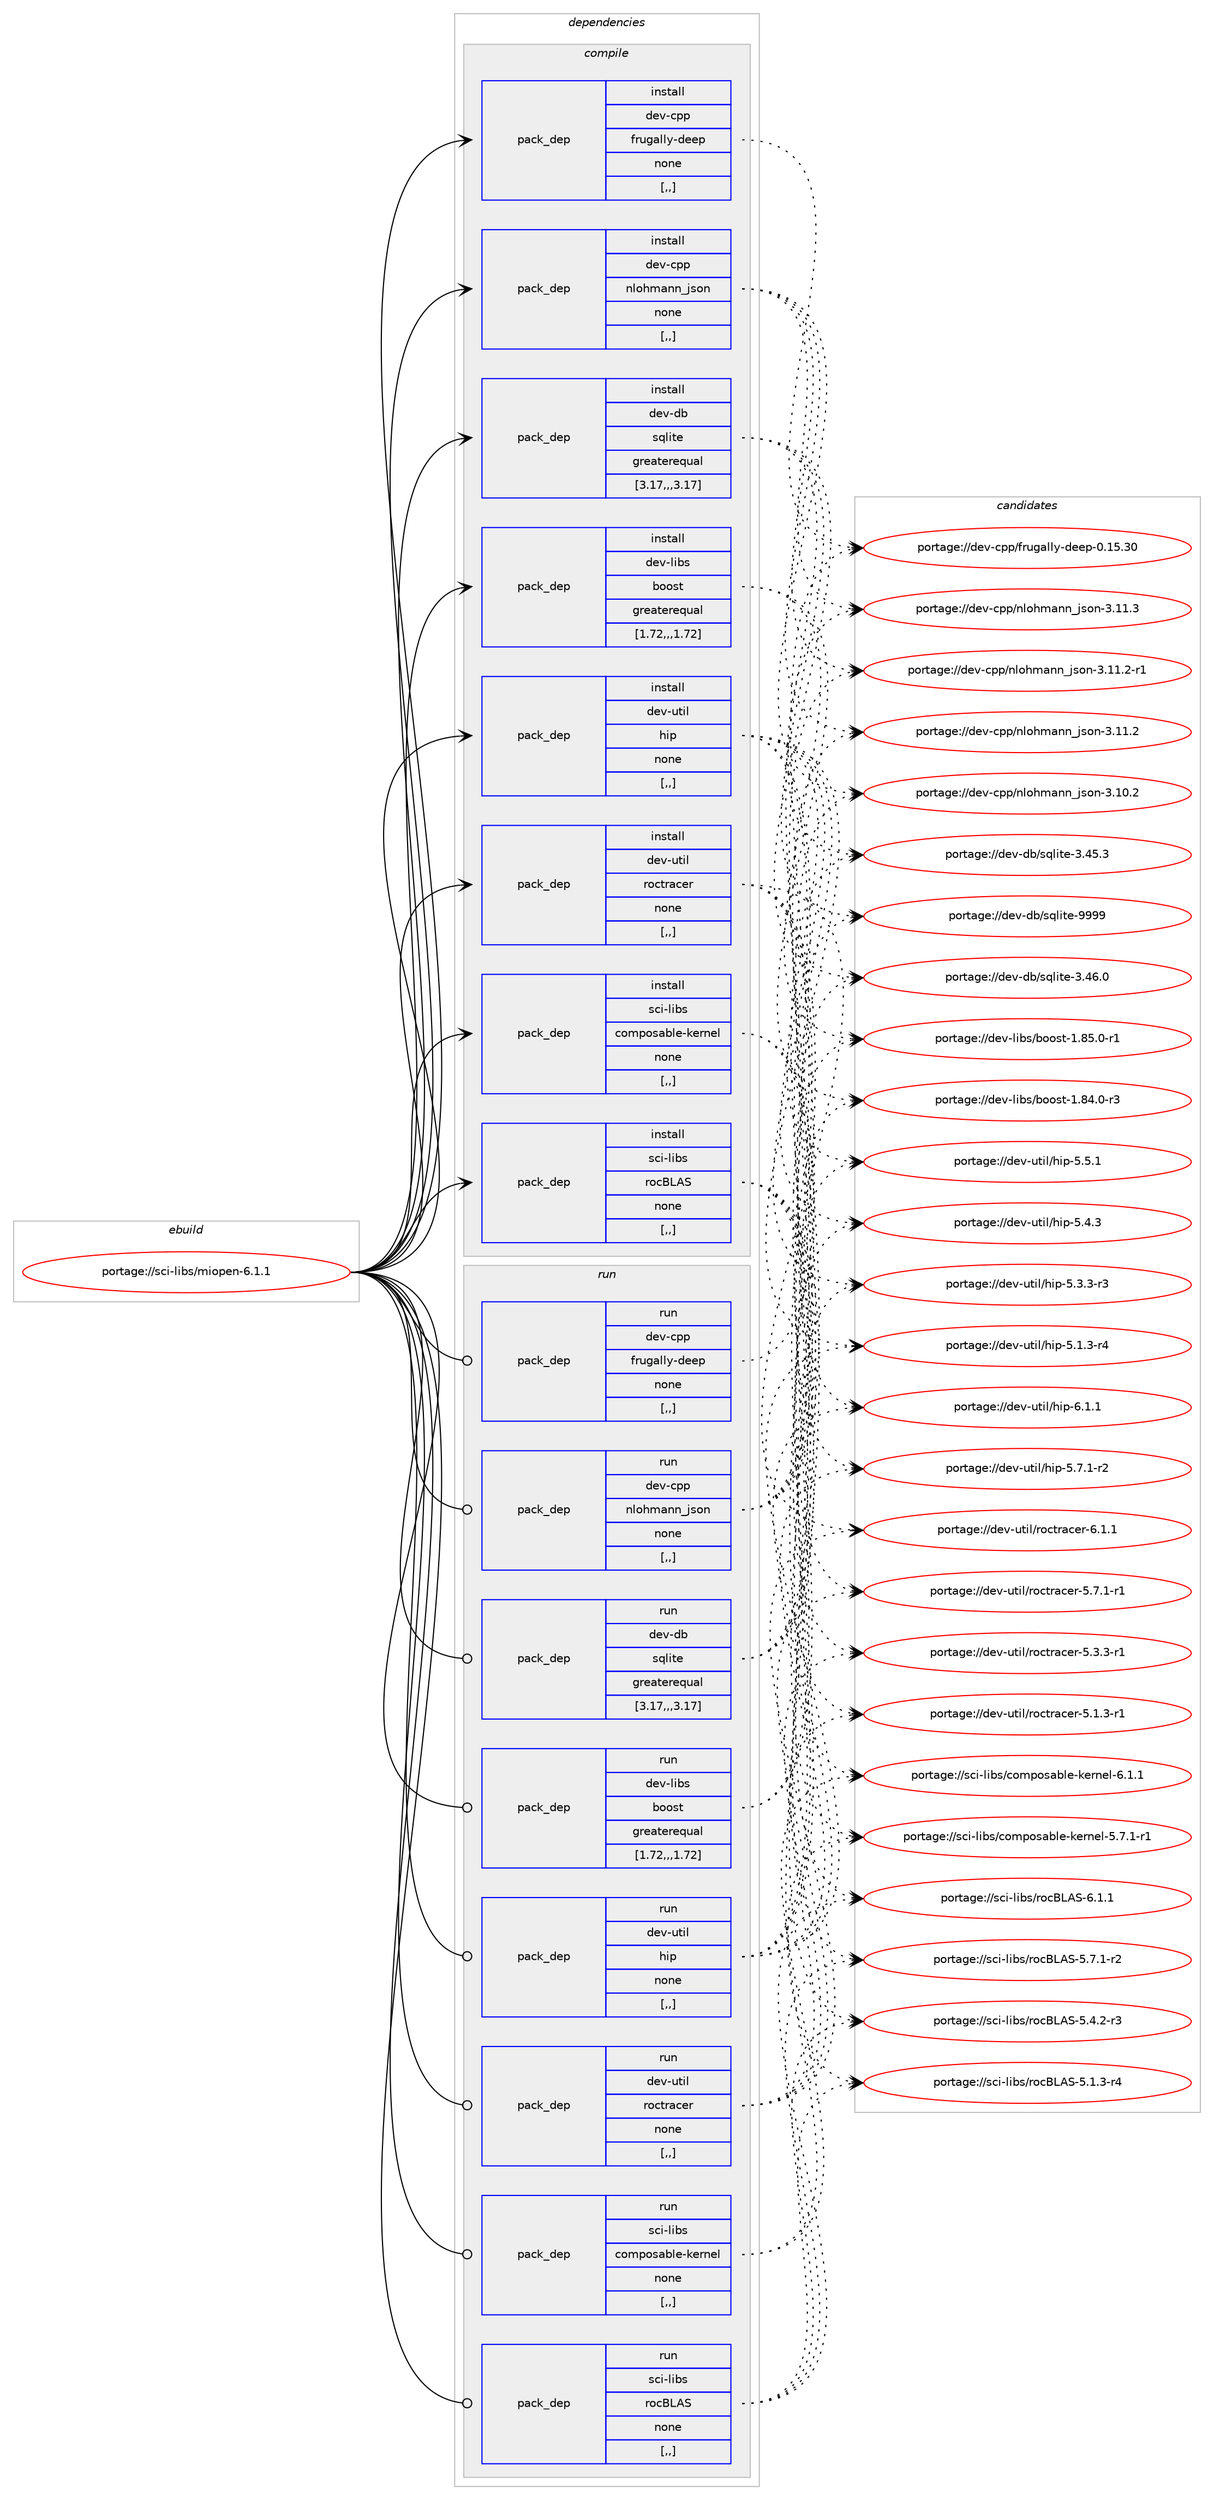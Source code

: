 digraph prolog {

# *************
# Graph options
# *************

newrank=true;
concentrate=true;
compound=true;
graph [rankdir=LR,fontname=Helvetica,fontsize=10,ranksep=1.5];#, ranksep=2.5, nodesep=0.2];
edge  [arrowhead=vee];
node  [fontname=Helvetica,fontsize=10];

# **********
# The ebuild
# **********

subgraph cluster_leftcol {
color=gray;
label=<<i>ebuild</i>>;
id [label="portage://sci-libs/miopen-6.1.1", color=red, width=4, href="../sci-libs/miopen-6.1.1.svg"];
}

# ****************
# The dependencies
# ****************

subgraph cluster_midcol {
color=gray;
label=<<i>dependencies</i>>;
subgraph cluster_compile {
fillcolor="#eeeeee";
style=filled;
label=<<i>compile</i>>;
subgraph pack292689 {
dependency401963 [label=<<TABLE BORDER="0" CELLBORDER="1" CELLSPACING="0" CELLPADDING="4" WIDTH="220"><TR><TD ROWSPAN="6" CELLPADDING="30">pack_dep</TD></TR><TR><TD WIDTH="110">install</TD></TR><TR><TD>dev-cpp</TD></TR><TR><TD>frugally-deep</TD></TR><TR><TD>none</TD></TR><TR><TD>[,,]</TD></TR></TABLE>>, shape=none, color=blue];
}
id:e -> dependency401963:w [weight=20,style="solid",arrowhead="vee"];
subgraph pack292690 {
dependency401964 [label=<<TABLE BORDER="0" CELLBORDER="1" CELLSPACING="0" CELLPADDING="4" WIDTH="220"><TR><TD ROWSPAN="6" CELLPADDING="30">pack_dep</TD></TR><TR><TD WIDTH="110">install</TD></TR><TR><TD>dev-cpp</TD></TR><TR><TD>nlohmann_json</TD></TR><TR><TD>none</TD></TR><TR><TD>[,,]</TD></TR></TABLE>>, shape=none, color=blue];
}
id:e -> dependency401964:w [weight=20,style="solid",arrowhead="vee"];
subgraph pack292691 {
dependency401965 [label=<<TABLE BORDER="0" CELLBORDER="1" CELLSPACING="0" CELLPADDING="4" WIDTH="220"><TR><TD ROWSPAN="6" CELLPADDING="30">pack_dep</TD></TR><TR><TD WIDTH="110">install</TD></TR><TR><TD>dev-db</TD></TR><TR><TD>sqlite</TD></TR><TR><TD>greaterequal</TD></TR><TR><TD>[3.17,,,3.17]</TD></TR></TABLE>>, shape=none, color=blue];
}
id:e -> dependency401965:w [weight=20,style="solid",arrowhead="vee"];
subgraph pack292692 {
dependency401966 [label=<<TABLE BORDER="0" CELLBORDER="1" CELLSPACING="0" CELLPADDING="4" WIDTH="220"><TR><TD ROWSPAN="6" CELLPADDING="30">pack_dep</TD></TR><TR><TD WIDTH="110">install</TD></TR><TR><TD>dev-libs</TD></TR><TR><TD>boost</TD></TR><TR><TD>greaterequal</TD></TR><TR><TD>[1.72,,,1.72]</TD></TR></TABLE>>, shape=none, color=blue];
}
id:e -> dependency401966:w [weight=20,style="solid",arrowhead="vee"];
subgraph pack292693 {
dependency401967 [label=<<TABLE BORDER="0" CELLBORDER="1" CELLSPACING="0" CELLPADDING="4" WIDTH="220"><TR><TD ROWSPAN="6" CELLPADDING="30">pack_dep</TD></TR><TR><TD WIDTH="110">install</TD></TR><TR><TD>dev-util</TD></TR><TR><TD>hip</TD></TR><TR><TD>none</TD></TR><TR><TD>[,,]</TD></TR></TABLE>>, shape=none, color=blue];
}
id:e -> dependency401967:w [weight=20,style="solid",arrowhead="vee"];
subgraph pack292694 {
dependency401968 [label=<<TABLE BORDER="0" CELLBORDER="1" CELLSPACING="0" CELLPADDING="4" WIDTH="220"><TR><TD ROWSPAN="6" CELLPADDING="30">pack_dep</TD></TR><TR><TD WIDTH="110">install</TD></TR><TR><TD>dev-util</TD></TR><TR><TD>roctracer</TD></TR><TR><TD>none</TD></TR><TR><TD>[,,]</TD></TR></TABLE>>, shape=none, color=blue];
}
id:e -> dependency401968:w [weight=20,style="solid",arrowhead="vee"];
subgraph pack292695 {
dependency401969 [label=<<TABLE BORDER="0" CELLBORDER="1" CELLSPACING="0" CELLPADDING="4" WIDTH="220"><TR><TD ROWSPAN="6" CELLPADDING="30">pack_dep</TD></TR><TR><TD WIDTH="110">install</TD></TR><TR><TD>sci-libs</TD></TR><TR><TD>composable-kernel</TD></TR><TR><TD>none</TD></TR><TR><TD>[,,]</TD></TR></TABLE>>, shape=none, color=blue];
}
id:e -> dependency401969:w [weight=20,style="solid",arrowhead="vee"];
subgraph pack292696 {
dependency401970 [label=<<TABLE BORDER="0" CELLBORDER="1" CELLSPACING="0" CELLPADDING="4" WIDTH="220"><TR><TD ROWSPAN="6" CELLPADDING="30">pack_dep</TD></TR><TR><TD WIDTH="110">install</TD></TR><TR><TD>sci-libs</TD></TR><TR><TD>rocBLAS</TD></TR><TR><TD>none</TD></TR><TR><TD>[,,]</TD></TR></TABLE>>, shape=none, color=blue];
}
id:e -> dependency401970:w [weight=20,style="solid",arrowhead="vee"];
}
subgraph cluster_compileandrun {
fillcolor="#eeeeee";
style=filled;
label=<<i>compile and run</i>>;
}
subgraph cluster_run {
fillcolor="#eeeeee";
style=filled;
label=<<i>run</i>>;
subgraph pack292697 {
dependency401971 [label=<<TABLE BORDER="0" CELLBORDER="1" CELLSPACING="0" CELLPADDING="4" WIDTH="220"><TR><TD ROWSPAN="6" CELLPADDING="30">pack_dep</TD></TR><TR><TD WIDTH="110">run</TD></TR><TR><TD>dev-cpp</TD></TR><TR><TD>frugally-deep</TD></TR><TR><TD>none</TD></TR><TR><TD>[,,]</TD></TR></TABLE>>, shape=none, color=blue];
}
id:e -> dependency401971:w [weight=20,style="solid",arrowhead="odot"];
subgraph pack292698 {
dependency401972 [label=<<TABLE BORDER="0" CELLBORDER="1" CELLSPACING="0" CELLPADDING="4" WIDTH="220"><TR><TD ROWSPAN="6" CELLPADDING="30">pack_dep</TD></TR><TR><TD WIDTH="110">run</TD></TR><TR><TD>dev-cpp</TD></TR><TR><TD>nlohmann_json</TD></TR><TR><TD>none</TD></TR><TR><TD>[,,]</TD></TR></TABLE>>, shape=none, color=blue];
}
id:e -> dependency401972:w [weight=20,style="solid",arrowhead="odot"];
subgraph pack292699 {
dependency401973 [label=<<TABLE BORDER="0" CELLBORDER="1" CELLSPACING="0" CELLPADDING="4" WIDTH="220"><TR><TD ROWSPAN="6" CELLPADDING="30">pack_dep</TD></TR><TR><TD WIDTH="110">run</TD></TR><TR><TD>dev-db</TD></TR><TR><TD>sqlite</TD></TR><TR><TD>greaterequal</TD></TR><TR><TD>[3.17,,,3.17]</TD></TR></TABLE>>, shape=none, color=blue];
}
id:e -> dependency401973:w [weight=20,style="solid",arrowhead="odot"];
subgraph pack292700 {
dependency401974 [label=<<TABLE BORDER="0" CELLBORDER="1" CELLSPACING="0" CELLPADDING="4" WIDTH="220"><TR><TD ROWSPAN="6" CELLPADDING="30">pack_dep</TD></TR><TR><TD WIDTH="110">run</TD></TR><TR><TD>dev-libs</TD></TR><TR><TD>boost</TD></TR><TR><TD>greaterequal</TD></TR><TR><TD>[1.72,,,1.72]</TD></TR></TABLE>>, shape=none, color=blue];
}
id:e -> dependency401974:w [weight=20,style="solid",arrowhead="odot"];
subgraph pack292701 {
dependency401975 [label=<<TABLE BORDER="0" CELLBORDER="1" CELLSPACING="0" CELLPADDING="4" WIDTH="220"><TR><TD ROWSPAN="6" CELLPADDING="30">pack_dep</TD></TR><TR><TD WIDTH="110">run</TD></TR><TR><TD>dev-util</TD></TR><TR><TD>hip</TD></TR><TR><TD>none</TD></TR><TR><TD>[,,]</TD></TR></TABLE>>, shape=none, color=blue];
}
id:e -> dependency401975:w [weight=20,style="solid",arrowhead="odot"];
subgraph pack292702 {
dependency401976 [label=<<TABLE BORDER="0" CELLBORDER="1" CELLSPACING="0" CELLPADDING="4" WIDTH="220"><TR><TD ROWSPAN="6" CELLPADDING="30">pack_dep</TD></TR><TR><TD WIDTH="110">run</TD></TR><TR><TD>dev-util</TD></TR><TR><TD>roctracer</TD></TR><TR><TD>none</TD></TR><TR><TD>[,,]</TD></TR></TABLE>>, shape=none, color=blue];
}
id:e -> dependency401976:w [weight=20,style="solid",arrowhead="odot"];
subgraph pack292703 {
dependency401977 [label=<<TABLE BORDER="0" CELLBORDER="1" CELLSPACING="0" CELLPADDING="4" WIDTH="220"><TR><TD ROWSPAN="6" CELLPADDING="30">pack_dep</TD></TR><TR><TD WIDTH="110">run</TD></TR><TR><TD>sci-libs</TD></TR><TR><TD>composable-kernel</TD></TR><TR><TD>none</TD></TR><TR><TD>[,,]</TD></TR></TABLE>>, shape=none, color=blue];
}
id:e -> dependency401977:w [weight=20,style="solid",arrowhead="odot"];
subgraph pack292704 {
dependency401978 [label=<<TABLE BORDER="0" CELLBORDER="1" CELLSPACING="0" CELLPADDING="4" WIDTH="220"><TR><TD ROWSPAN="6" CELLPADDING="30">pack_dep</TD></TR><TR><TD WIDTH="110">run</TD></TR><TR><TD>sci-libs</TD></TR><TR><TD>rocBLAS</TD></TR><TR><TD>none</TD></TR><TR><TD>[,,]</TD></TR></TABLE>>, shape=none, color=blue];
}
id:e -> dependency401978:w [weight=20,style="solid",arrowhead="odot"];
}
}

# **************
# The candidates
# **************

subgraph cluster_choices {
rank=same;
color=gray;
label=<<i>candidates</i>>;

subgraph choice292689 {
color=black;
nodesep=1;
choice10010111845991121124710211411710397108108121451001011011124548464953465148 [label="portage://dev-cpp/frugally-deep-0.15.30", color=red, width=4,href="../dev-cpp/frugally-deep-0.15.30.svg"];
dependency401963:e -> choice10010111845991121124710211411710397108108121451001011011124548464953465148:w [style=dotted,weight="100"];
}
subgraph choice292690 {
color=black;
nodesep=1;
choice100101118459911211247110108111104109971101109510611511111045514649494651 [label="portage://dev-cpp/nlohmann_json-3.11.3", color=red, width=4,href="../dev-cpp/nlohmann_json-3.11.3.svg"];
choice1001011184599112112471101081111041099711011095106115111110455146494946504511449 [label="portage://dev-cpp/nlohmann_json-3.11.2-r1", color=red, width=4,href="../dev-cpp/nlohmann_json-3.11.2-r1.svg"];
choice100101118459911211247110108111104109971101109510611511111045514649494650 [label="portage://dev-cpp/nlohmann_json-3.11.2", color=red, width=4,href="../dev-cpp/nlohmann_json-3.11.2.svg"];
choice100101118459911211247110108111104109971101109510611511111045514649484650 [label="portage://dev-cpp/nlohmann_json-3.10.2", color=red, width=4,href="../dev-cpp/nlohmann_json-3.10.2.svg"];
dependency401964:e -> choice100101118459911211247110108111104109971101109510611511111045514649494651:w [style=dotted,weight="100"];
dependency401964:e -> choice1001011184599112112471101081111041099711011095106115111110455146494946504511449:w [style=dotted,weight="100"];
dependency401964:e -> choice100101118459911211247110108111104109971101109510611511111045514649494650:w [style=dotted,weight="100"];
dependency401964:e -> choice100101118459911211247110108111104109971101109510611511111045514649484650:w [style=dotted,weight="100"];
}
subgraph choice292691 {
color=black;
nodesep=1;
choice1001011184510098471151131081051161014557575757 [label="portage://dev-db/sqlite-9999", color=red, width=4,href="../dev-db/sqlite-9999.svg"];
choice10010111845100984711511310810511610145514652544648 [label="portage://dev-db/sqlite-3.46.0", color=red, width=4,href="../dev-db/sqlite-3.46.0.svg"];
choice10010111845100984711511310810511610145514652534651 [label="portage://dev-db/sqlite-3.45.3", color=red, width=4,href="../dev-db/sqlite-3.45.3.svg"];
dependency401965:e -> choice1001011184510098471151131081051161014557575757:w [style=dotted,weight="100"];
dependency401965:e -> choice10010111845100984711511310810511610145514652544648:w [style=dotted,weight="100"];
dependency401965:e -> choice10010111845100984711511310810511610145514652534651:w [style=dotted,weight="100"];
}
subgraph choice292692 {
color=black;
nodesep=1;
choice10010111845108105981154798111111115116454946565346484511449 [label="portage://dev-libs/boost-1.85.0-r1", color=red, width=4,href="../dev-libs/boost-1.85.0-r1.svg"];
choice10010111845108105981154798111111115116454946565246484511451 [label="portage://dev-libs/boost-1.84.0-r3", color=red, width=4,href="../dev-libs/boost-1.84.0-r3.svg"];
dependency401966:e -> choice10010111845108105981154798111111115116454946565346484511449:w [style=dotted,weight="100"];
dependency401966:e -> choice10010111845108105981154798111111115116454946565246484511451:w [style=dotted,weight="100"];
}
subgraph choice292693 {
color=black;
nodesep=1;
choice1001011184511711610510847104105112455446494649 [label="portage://dev-util/hip-6.1.1", color=red, width=4,href="../dev-util/hip-6.1.1.svg"];
choice10010111845117116105108471041051124553465546494511450 [label="portage://dev-util/hip-5.7.1-r2", color=red, width=4,href="../dev-util/hip-5.7.1-r2.svg"];
choice1001011184511711610510847104105112455346534649 [label="portage://dev-util/hip-5.5.1", color=red, width=4,href="../dev-util/hip-5.5.1.svg"];
choice1001011184511711610510847104105112455346524651 [label="portage://dev-util/hip-5.4.3", color=red, width=4,href="../dev-util/hip-5.4.3.svg"];
choice10010111845117116105108471041051124553465146514511451 [label="portage://dev-util/hip-5.3.3-r3", color=red, width=4,href="../dev-util/hip-5.3.3-r3.svg"];
choice10010111845117116105108471041051124553464946514511452 [label="portage://dev-util/hip-5.1.3-r4", color=red, width=4,href="../dev-util/hip-5.1.3-r4.svg"];
dependency401967:e -> choice1001011184511711610510847104105112455446494649:w [style=dotted,weight="100"];
dependency401967:e -> choice10010111845117116105108471041051124553465546494511450:w [style=dotted,weight="100"];
dependency401967:e -> choice1001011184511711610510847104105112455346534649:w [style=dotted,weight="100"];
dependency401967:e -> choice1001011184511711610510847104105112455346524651:w [style=dotted,weight="100"];
dependency401967:e -> choice10010111845117116105108471041051124553465146514511451:w [style=dotted,weight="100"];
dependency401967:e -> choice10010111845117116105108471041051124553464946514511452:w [style=dotted,weight="100"];
}
subgraph choice292694 {
color=black;
nodesep=1;
choice1001011184511711610510847114111991161149799101114455446494649 [label="portage://dev-util/roctracer-6.1.1", color=red, width=4,href="../dev-util/roctracer-6.1.1.svg"];
choice10010111845117116105108471141119911611497991011144553465546494511449 [label="portage://dev-util/roctracer-5.7.1-r1", color=red, width=4,href="../dev-util/roctracer-5.7.1-r1.svg"];
choice10010111845117116105108471141119911611497991011144553465146514511449 [label="portage://dev-util/roctracer-5.3.3-r1", color=red, width=4,href="../dev-util/roctracer-5.3.3-r1.svg"];
choice10010111845117116105108471141119911611497991011144553464946514511449 [label="portage://dev-util/roctracer-5.1.3-r1", color=red, width=4,href="../dev-util/roctracer-5.1.3-r1.svg"];
dependency401968:e -> choice1001011184511711610510847114111991161149799101114455446494649:w [style=dotted,weight="100"];
dependency401968:e -> choice10010111845117116105108471141119911611497991011144553465546494511449:w [style=dotted,weight="100"];
dependency401968:e -> choice10010111845117116105108471141119911611497991011144553465146514511449:w [style=dotted,weight="100"];
dependency401968:e -> choice10010111845117116105108471141119911611497991011144553464946514511449:w [style=dotted,weight="100"];
}
subgraph choice292695 {
color=black;
nodesep=1;
choice1159910545108105981154799111109112111115979810810145107101114110101108455446494649 [label="portage://sci-libs/composable-kernel-6.1.1", color=red, width=4,href="../sci-libs/composable-kernel-6.1.1.svg"];
choice11599105451081059811547991111091121111159798108101451071011141101011084553465546494511449 [label="portage://sci-libs/composable-kernel-5.7.1-r1", color=red, width=4,href="../sci-libs/composable-kernel-5.7.1-r1.svg"];
dependency401969:e -> choice1159910545108105981154799111109112111115979810810145107101114110101108455446494649:w [style=dotted,weight="100"];
dependency401969:e -> choice11599105451081059811547991111091121111159798108101451071011141101011084553465546494511449:w [style=dotted,weight="100"];
}
subgraph choice292696 {
color=black;
nodesep=1;
choice115991054510810598115471141119966766583455446494649 [label="portage://sci-libs/rocBLAS-6.1.1", color=red, width=4,href="../sci-libs/rocBLAS-6.1.1.svg"];
choice1159910545108105981154711411199667665834553465546494511450 [label="portage://sci-libs/rocBLAS-5.7.1-r2", color=red, width=4,href="../sci-libs/rocBLAS-5.7.1-r2.svg"];
choice1159910545108105981154711411199667665834553465246504511451 [label="portage://sci-libs/rocBLAS-5.4.2-r3", color=red, width=4,href="../sci-libs/rocBLAS-5.4.2-r3.svg"];
choice1159910545108105981154711411199667665834553464946514511452 [label="portage://sci-libs/rocBLAS-5.1.3-r4", color=red, width=4,href="../sci-libs/rocBLAS-5.1.3-r4.svg"];
dependency401970:e -> choice115991054510810598115471141119966766583455446494649:w [style=dotted,weight="100"];
dependency401970:e -> choice1159910545108105981154711411199667665834553465546494511450:w [style=dotted,weight="100"];
dependency401970:e -> choice1159910545108105981154711411199667665834553465246504511451:w [style=dotted,weight="100"];
dependency401970:e -> choice1159910545108105981154711411199667665834553464946514511452:w [style=dotted,weight="100"];
}
subgraph choice292697 {
color=black;
nodesep=1;
choice10010111845991121124710211411710397108108121451001011011124548464953465148 [label="portage://dev-cpp/frugally-deep-0.15.30", color=red, width=4,href="../dev-cpp/frugally-deep-0.15.30.svg"];
dependency401971:e -> choice10010111845991121124710211411710397108108121451001011011124548464953465148:w [style=dotted,weight="100"];
}
subgraph choice292698 {
color=black;
nodesep=1;
choice100101118459911211247110108111104109971101109510611511111045514649494651 [label="portage://dev-cpp/nlohmann_json-3.11.3", color=red, width=4,href="../dev-cpp/nlohmann_json-3.11.3.svg"];
choice1001011184599112112471101081111041099711011095106115111110455146494946504511449 [label="portage://dev-cpp/nlohmann_json-3.11.2-r1", color=red, width=4,href="../dev-cpp/nlohmann_json-3.11.2-r1.svg"];
choice100101118459911211247110108111104109971101109510611511111045514649494650 [label="portage://dev-cpp/nlohmann_json-3.11.2", color=red, width=4,href="../dev-cpp/nlohmann_json-3.11.2.svg"];
choice100101118459911211247110108111104109971101109510611511111045514649484650 [label="portage://dev-cpp/nlohmann_json-3.10.2", color=red, width=4,href="../dev-cpp/nlohmann_json-3.10.2.svg"];
dependency401972:e -> choice100101118459911211247110108111104109971101109510611511111045514649494651:w [style=dotted,weight="100"];
dependency401972:e -> choice1001011184599112112471101081111041099711011095106115111110455146494946504511449:w [style=dotted,weight="100"];
dependency401972:e -> choice100101118459911211247110108111104109971101109510611511111045514649494650:w [style=dotted,weight="100"];
dependency401972:e -> choice100101118459911211247110108111104109971101109510611511111045514649484650:w [style=dotted,weight="100"];
}
subgraph choice292699 {
color=black;
nodesep=1;
choice1001011184510098471151131081051161014557575757 [label="portage://dev-db/sqlite-9999", color=red, width=4,href="../dev-db/sqlite-9999.svg"];
choice10010111845100984711511310810511610145514652544648 [label="portage://dev-db/sqlite-3.46.0", color=red, width=4,href="../dev-db/sqlite-3.46.0.svg"];
choice10010111845100984711511310810511610145514652534651 [label="portage://dev-db/sqlite-3.45.3", color=red, width=4,href="../dev-db/sqlite-3.45.3.svg"];
dependency401973:e -> choice1001011184510098471151131081051161014557575757:w [style=dotted,weight="100"];
dependency401973:e -> choice10010111845100984711511310810511610145514652544648:w [style=dotted,weight="100"];
dependency401973:e -> choice10010111845100984711511310810511610145514652534651:w [style=dotted,weight="100"];
}
subgraph choice292700 {
color=black;
nodesep=1;
choice10010111845108105981154798111111115116454946565346484511449 [label="portage://dev-libs/boost-1.85.0-r1", color=red, width=4,href="../dev-libs/boost-1.85.0-r1.svg"];
choice10010111845108105981154798111111115116454946565246484511451 [label="portage://dev-libs/boost-1.84.0-r3", color=red, width=4,href="../dev-libs/boost-1.84.0-r3.svg"];
dependency401974:e -> choice10010111845108105981154798111111115116454946565346484511449:w [style=dotted,weight="100"];
dependency401974:e -> choice10010111845108105981154798111111115116454946565246484511451:w [style=dotted,weight="100"];
}
subgraph choice292701 {
color=black;
nodesep=1;
choice1001011184511711610510847104105112455446494649 [label="portage://dev-util/hip-6.1.1", color=red, width=4,href="../dev-util/hip-6.1.1.svg"];
choice10010111845117116105108471041051124553465546494511450 [label="portage://dev-util/hip-5.7.1-r2", color=red, width=4,href="../dev-util/hip-5.7.1-r2.svg"];
choice1001011184511711610510847104105112455346534649 [label="portage://dev-util/hip-5.5.1", color=red, width=4,href="../dev-util/hip-5.5.1.svg"];
choice1001011184511711610510847104105112455346524651 [label="portage://dev-util/hip-5.4.3", color=red, width=4,href="../dev-util/hip-5.4.3.svg"];
choice10010111845117116105108471041051124553465146514511451 [label="portage://dev-util/hip-5.3.3-r3", color=red, width=4,href="../dev-util/hip-5.3.3-r3.svg"];
choice10010111845117116105108471041051124553464946514511452 [label="portage://dev-util/hip-5.1.3-r4", color=red, width=4,href="../dev-util/hip-5.1.3-r4.svg"];
dependency401975:e -> choice1001011184511711610510847104105112455446494649:w [style=dotted,weight="100"];
dependency401975:e -> choice10010111845117116105108471041051124553465546494511450:w [style=dotted,weight="100"];
dependency401975:e -> choice1001011184511711610510847104105112455346534649:w [style=dotted,weight="100"];
dependency401975:e -> choice1001011184511711610510847104105112455346524651:w [style=dotted,weight="100"];
dependency401975:e -> choice10010111845117116105108471041051124553465146514511451:w [style=dotted,weight="100"];
dependency401975:e -> choice10010111845117116105108471041051124553464946514511452:w [style=dotted,weight="100"];
}
subgraph choice292702 {
color=black;
nodesep=1;
choice1001011184511711610510847114111991161149799101114455446494649 [label="portage://dev-util/roctracer-6.1.1", color=red, width=4,href="../dev-util/roctracer-6.1.1.svg"];
choice10010111845117116105108471141119911611497991011144553465546494511449 [label="portage://dev-util/roctracer-5.7.1-r1", color=red, width=4,href="../dev-util/roctracer-5.7.1-r1.svg"];
choice10010111845117116105108471141119911611497991011144553465146514511449 [label="portage://dev-util/roctracer-5.3.3-r1", color=red, width=4,href="../dev-util/roctracer-5.3.3-r1.svg"];
choice10010111845117116105108471141119911611497991011144553464946514511449 [label="portage://dev-util/roctracer-5.1.3-r1", color=red, width=4,href="../dev-util/roctracer-5.1.3-r1.svg"];
dependency401976:e -> choice1001011184511711610510847114111991161149799101114455446494649:w [style=dotted,weight="100"];
dependency401976:e -> choice10010111845117116105108471141119911611497991011144553465546494511449:w [style=dotted,weight="100"];
dependency401976:e -> choice10010111845117116105108471141119911611497991011144553465146514511449:w [style=dotted,weight="100"];
dependency401976:e -> choice10010111845117116105108471141119911611497991011144553464946514511449:w [style=dotted,weight="100"];
}
subgraph choice292703 {
color=black;
nodesep=1;
choice1159910545108105981154799111109112111115979810810145107101114110101108455446494649 [label="portage://sci-libs/composable-kernel-6.1.1", color=red, width=4,href="../sci-libs/composable-kernel-6.1.1.svg"];
choice11599105451081059811547991111091121111159798108101451071011141101011084553465546494511449 [label="portage://sci-libs/composable-kernel-5.7.1-r1", color=red, width=4,href="../sci-libs/composable-kernel-5.7.1-r1.svg"];
dependency401977:e -> choice1159910545108105981154799111109112111115979810810145107101114110101108455446494649:w [style=dotted,weight="100"];
dependency401977:e -> choice11599105451081059811547991111091121111159798108101451071011141101011084553465546494511449:w [style=dotted,weight="100"];
}
subgraph choice292704 {
color=black;
nodesep=1;
choice115991054510810598115471141119966766583455446494649 [label="portage://sci-libs/rocBLAS-6.1.1", color=red, width=4,href="../sci-libs/rocBLAS-6.1.1.svg"];
choice1159910545108105981154711411199667665834553465546494511450 [label="portage://sci-libs/rocBLAS-5.7.1-r2", color=red, width=4,href="../sci-libs/rocBLAS-5.7.1-r2.svg"];
choice1159910545108105981154711411199667665834553465246504511451 [label="portage://sci-libs/rocBLAS-5.4.2-r3", color=red, width=4,href="../sci-libs/rocBLAS-5.4.2-r3.svg"];
choice1159910545108105981154711411199667665834553464946514511452 [label="portage://sci-libs/rocBLAS-5.1.3-r4", color=red, width=4,href="../sci-libs/rocBLAS-5.1.3-r4.svg"];
dependency401978:e -> choice115991054510810598115471141119966766583455446494649:w [style=dotted,weight="100"];
dependency401978:e -> choice1159910545108105981154711411199667665834553465546494511450:w [style=dotted,weight="100"];
dependency401978:e -> choice1159910545108105981154711411199667665834553465246504511451:w [style=dotted,weight="100"];
dependency401978:e -> choice1159910545108105981154711411199667665834553464946514511452:w [style=dotted,weight="100"];
}
}

}
